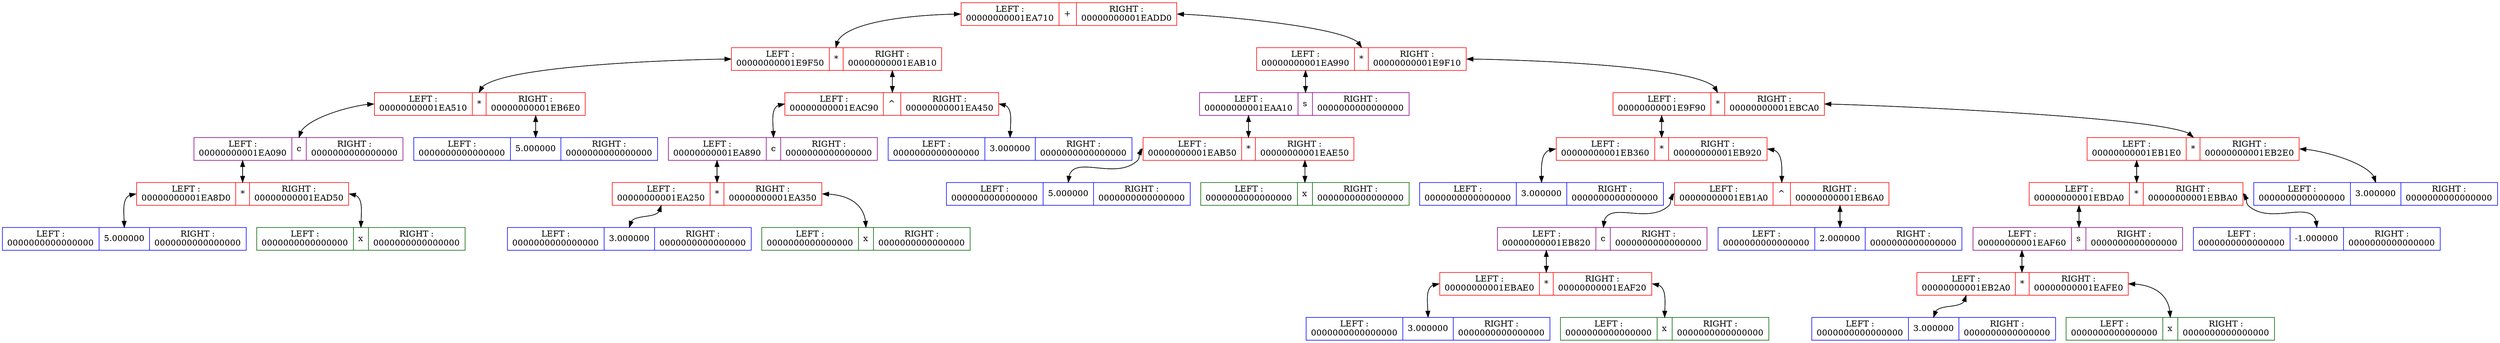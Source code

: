 	digraph dump_graph{
	rankdir=HR;
	node[color = "red",fontsize=14];
	INFO00000000001EA290 [shape = record, label = " <left> LEFT :\n00000000001EA710 | <name> +| <right> RIGHT :\n00000000001EADD0"];
	node[color = "red",fontsize=14];
	INFO00000000001EA710 [shape = record, label = " <left> LEFT :\n00000000001E9F50 | <name> *| <right> RIGHT :\n00000000001EAB10"];
	INFO00000000001EA290: <left> -> INFO00000000001EA710: <name>
	INFO00000000001EA710: <name> -> INFO00000000001EA290: <left>
	node[color = "red",fontsize=14];
	INFO00000000001E9F50 [shape = record, label = " <left> LEFT :\n00000000001EA510 | <name> *| <right> RIGHT :\n00000000001EB6E0"];
	INFO00000000001EA710: <left> -> INFO00000000001E9F50: <name>
	INFO00000000001E9F50: <name> -> INFO00000000001EA710: <left>
	node[color = "darkmagenta",fontsize=14];
	INFO00000000001EA510 [shape = record, label = " <left> LEFT :\n00000000001EA090 | <name> c| <right> RIGHT :\n0000000000000000"];
	INFO00000000001E9F50: <left> -> INFO00000000001EA510: <name>
	INFO00000000001EA510: <name> -> INFO00000000001E9F50: <left>
	node[color = "red",fontsize=14];
	INFO00000000001EA090 [shape = record, label = " <left> LEFT :\n00000000001EA8D0 | <name> *| <right> RIGHT :\n00000000001EAD50"];
	INFO00000000001EA510: <left> -> INFO00000000001EA090: <name>
	INFO00000000001EA090: <name> -> INFO00000000001EA510: <left>
	node[color = "blue",fontsize=14];
	INFO00000000001EA8D0 [shape = record, label = " <left> LEFT :\n0000000000000000 | <name> 5.000000| <right> RIGHT :\n0000000000000000"];
	INFO00000000001EA090: <left> -> INFO00000000001EA8D0: <name>
	INFO00000000001EA8D0: <name> -> INFO00000000001EA090: <left>
	node[color = "darkgreen",fontsize=14];
	INFO00000000001EAD50 [shape = record, label = " <left> LEFT :\n0000000000000000 | <name> x| <right> RIGHT :\n0000000000000000"];
	INFO00000000001EA090: <right> -> INFO00000000001EAD50: <name>
	INFO00000000001EAD50: <name> -> INFO00000000001EA090: <right>
	node[color = "blue",fontsize=14];
	INFO00000000001EB6E0 [shape = record, label = " <left> LEFT :\n0000000000000000 | <name> 5.000000| <right> RIGHT :\n0000000000000000"];
	INFO00000000001E9F50: <right> -> INFO00000000001EB6E0: <name>
	INFO00000000001EB6E0: <name> -> INFO00000000001E9F50: <right>
	node[color = "red",fontsize=14];
	INFO00000000001EAB10 [shape = record, label = " <left> LEFT :\n00000000001EAC90 | <name> ^| <right> RIGHT :\n00000000001EA450"];
	INFO00000000001EA710: <right> -> INFO00000000001EAB10: <name>
	INFO00000000001EAB10: <name> -> INFO00000000001EA710: <right>
	node[color = "darkmagenta",fontsize=14];
	INFO00000000001EAC90 [shape = record, label = " <left> LEFT :\n00000000001EA890 | <name> c| <right> RIGHT :\n0000000000000000"];
	INFO00000000001EAB10: <left> -> INFO00000000001EAC90: <name>
	INFO00000000001EAC90: <name> -> INFO00000000001EAB10: <left>
	node[color = "red",fontsize=14];
	INFO00000000001EA890 [shape = record, label = " <left> LEFT :\n00000000001EA250 | <name> *| <right> RIGHT :\n00000000001EA350"];
	INFO00000000001EAC90: <left> -> INFO00000000001EA890: <name>
	INFO00000000001EA890: <name> -> INFO00000000001EAC90: <left>
	node[color = "blue",fontsize=14];
	INFO00000000001EA250 [shape = record, label = " <left> LEFT :\n0000000000000000 | <name> 3.000000| <right> RIGHT :\n0000000000000000"];
	INFO00000000001EA890: <left> -> INFO00000000001EA250: <name>
	INFO00000000001EA250: <name> -> INFO00000000001EA890: <left>
	node[color = "darkgreen",fontsize=14];
	INFO00000000001EA350 [shape = record, label = " <left> LEFT :\n0000000000000000 | <name> x| <right> RIGHT :\n0000000000000000"];
	INFO00000000001EA890: <right> -> INFO00000000001EA350: <name>
	INFO00000000001EA350: <name> -> INFO00000000001EA890: <right>
	node[color = "blue",fontsize=14];
	INFO00000000001EA450 [shape = record, label = " <left> LEFT :\n0000000000000000 | <name> 3.000000| <right> RIGHT :\n0000000000000000"];
	INFO00000000001EAB10: <right> -> INFO00000000001EA450: <name>
	INFO00000000001EA450: <name> -> INFO00000000001EAB10: <right>
	node[color = "red",fontsize=14];
	INFO00000000001EADD0 [shape = record, label = " <left> LEFT :\n00000000001EA990 | <name> *| <right> RIGHT :\n00000000001E9F10"];
	INFO00000000001EA290: <right> -> INFO00000000001EADD0: <name>
	INFO00000000001EADD0: <name> -> INFO00000000001EA290: <right>
	node[color = "darkmagenta",fontsize=14];
	INFO00000000001EA990 [shape = record, label = " <left> LEFT :\n00000000001EAA10 | <name> s| <right> RIGHT :\n0000000000000000"];
	INFO00000000001EADD0: <left> -> INFO00000000001EA990: <name>
	INFO00000000001EA990: <name> -> INFO00000000001EADD0: <left>
	node[color = "red",fontsize=14];
	INFO00000000001EAA10 [shape = record, label = " <left> LEFT :\n00000000001EAB50 | <name> *| <right> RIGHT :\n00000000001EAE50"];
	INFO00000000001EA990: <left> -> INFO00000000001EAA10: <name>
	INFO00000000001EAA10: <name> -> INFO00000000001EA990: <left>
	node[color = "blue",fontsize=14];
	INFO00000000001EAB50 [shape = record, label = " <left> LEFT :\n0000000000000000 | <name> 5.000000| <right> RIGHT :\n0000000000000000"];
	INFO00000000001EAA10: <left> -> INFO00000000001EAB50: <name>
	INFO00000000001EAB50: <name> -> INFO00000000001EAA10: <left>
	node[color = "darkgreen",fontsize=14];
	INFO00000000001EAE50 [shape = record, label = " <left> LEFT :\n0000000000000000 | <name> x| <right> RIGHT :\n0000000000000000"];
	INFO00000000001EAA10: <right> -> INFO00000000001EAE50: <name>
	INFO00000000001EAE50: <name> -> INFO00000000001EAA10: <right>
	node[color = "red",fontsize=14];
	INFO00000000001E9F10 [shape = record, label = " <left> LEFT :\n00000000001E9F90 | <name> *| <right> RIGHT :\n00000000001EBCA0"];
	INFO00000000001EADD0: <right> -> INFO00000000001E9F10: <name>
	INFO00000000001E9F10: <name> -> INFO00000000001EADD0: <right>
	node[color = "red",fontsize=14];
	INFO00000000001E9F90 [shape = record, label = " <left> LEFT :\n00000000001EB360 | <name> *| <right> RIGHT :\n00000000001EB920"];
	INFO00000000001E9F10: <left> -> INFO00000000001E9F90: <name>
	INFO00000000001E9F90: <name> -> INFO00000000001E9F10: <left>
	node[color = "blue",fontsize=14];
	INFO00000000001EB360 [shape = record, label = " <left> LEFT :\n0000000000000000 | <name> 3.000000| <right> RIGHT :\n0000000000000000"];
	INFO00000000001E9F90: <left> -> INFO00000000001EB360: <name>
	INFO00000000001EB360: <name> -> INFO00000000001E9F90: <left>
	node[color = "red",fontsize=14];
	INFO00000000001EB920 [shape = record, label = " <left> LEFT :\n00000000001EB1A0 | <name> ^| <right> RIGHT :\n00000000001EB6A0"];
	INFO00000000001E9F90: <right> -> INFO00000000001EB920: <name>
	INFO00000000001EB920: <name> -> INFO00000000001E9F90: <right>
	node[color = "darkmagenta",fontsize=14];
	INFO00000000001EB1A0 [shape = record, label = " <left> LEFT :\n00000000001EB820 | <name> c| <right> RIGHT :\n0000000000000000"];
	INFO00000000001EB920: <left> -> INFO00000000001EB1A0: <name>
	INFO00000000001EB1A0: <name> -> INFO00000000001EB920: <left>
	node[color = "red",fontsize=14];
	INFO00000000001EB820 [shape = record, label = " <left> LEFT :\n00000000001EBAE0 | <name> *| <right> RIGHT :\n00000000001EAF20"];
	INFO00000000001EB1A0: <left> -> INFO00000000001EB820: <name>
	INFO00000000001EB820: <name> -> INFO00000000001EB1A0: <left>
	node[color = "blue",fontsize=14];
	INFO00000000001EBAE0 [shape = record, label = " <left> LEFT :\n0000000000000000 | <name> 3.000000| <right> RIGHT :\n0000000000000000"];
	INFO00000000001EB820: <left> -> INFO00000000001EBAE0: <name>
	INFO00000000001EBAE0: <name> -> INFO00000000001EB820: <left>
	node[color = "darkgreen",fontsize=14];
	INFO00000000001EAF20 [shape = record, label = " <left> LEFT :\n0000000000000000 | <name> x| <right> RIGHT :\n0000000000000000"];
	INFO00000000001EB820: <right> -> INFO00000000001EAF20: <name>
	INFO00000000001EAF20: <name> -> INFO00000000001EB820: <right>
	node[color = "blue",fontsize=14];
	INFO00000000001EB6A0 [shape = record, label = " <left> LEFT :\n0000000000000000 | <name> 2.000000| <right> RIGHT :\n0000000000000000"];
	INFO00000000001EB920: <right> -> INFO00000000001EB6A0: <name>
	INFO00000000001EB6A0: <name> -> INFO00000000001EB920: <right>
	node[color = "red",fontsize=14];
	INFO00000000001EBCA0 [shape = record, label = " <left> LEFT :\n00000000001EB1E0 | <name> *| <right> RIGHT :\n00000000001EB2E0"];
	INFO00000000001E9F10: <right> -> INFO00000000001EBCA0: <name>
	INFO00000000001EBCA0: <name> -> INFO00000000001E9F10: <right>
	node[color = "red",fontsize=14];
	INFO00000000001EB1E0 [shape = record, label = " <left> LEFT :\n00000000001EBDA0 | <name> *| <right> RIGHT :\n00000000001EBBA0"];
	INFO00000000001EBCA0: <left> -> INFO00000000001EB1E0: <name>
	INFO00000000001EB1E0: <name> -> INFO00000000001EBCA0: <left>
	node[color = "darkmagenta",fontsize=14];
	INFO00000000001EBDA0 [shape = record, label = " <left> LEFT :\n00000000001EAF60 | <name> s| <right> RIGHT :\n0000000000000000"];
	INFO00000000001EB1E0: <left> -> INFO00000000001EBDA0: <name>
	INFO00000000001EBDA0: <name> -> INFO00000000001EB1E0: <left>
	node[color = "red",fontsize=14];
	INFO00000000001EAF60 [shape = record, label = " <left> LEFT :\n00000000001EB2A0 | <name> *| <right> RIGHT :\n00000000001EAFE0"];
	INFO00000000001EBDA0: <left> -> INFO00000000001EAF60: <name>
	INFO00000000001EAF60: <name> -> INFO00000000001EBDA0: <left>
	node[color = "blue",fontsize=14];
	INFO00000000001EB2A0 [shape = record, label = " <left> LEFT :\n0000000000000000 | <name> 3.000000| <right> RIGHT :\n0000000000000000"];
	INFO00000000001EAF60: <left> -> INFO00000000001EB2A0: <name>
	INFO00000000001EB2A0: <name> -> INFO00000000001EAF60: <left>
	node[color = "darkgreen",fontsize=14];
	INFO00000000001EAFE0 [shape = record, label = " <left> LEFT :\n0000000000000000 | <name> x| <right> RIGHT :\n0000000000000000"];
	INFO00000000001EAF60: <right> -> INFO00000000001EAFE0: <name>
	INFO00000000001EAFE0: <name> -> INFO00000000001EAF60: <right>
	node[color = "blue",fontsize=14];
	INFO00000000001EBBA0 [shape = record, label = " <left> LEFT :\n0000000000000000 | <name> -1.000000| <right> RIGHT :\n0000000000000000"];
	INFO00000000001EB1E0: <right> -> INFO00000000001EBBA0: <name>
	INFO00000000001EBBA0: <name> -> INFO00000000001EB1E0: <right>
	node[color = "blue",fontsize=14];
	INFO00000000001EB2E0 [shape = record, label = " <left> LEFT :\n0000000000000000 | <name> 3.000000| <right> RIGHT :\n0000000000000000"];
	INFO00000000001EBCA0: <right> -> INFO00000000001EB2E0: <name>
	INFO00000000001EB2E0: <name> -> INFO00000000001EBCA0: <right>
	}